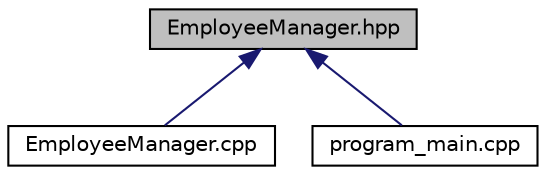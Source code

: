 digraph "EmployeeManager.hpp"
{
  edge [fontname="Helvetica",fontsize="10",labelfontname="Helvetica",labelfontsize="10"];
  node [fontname="Helvetica",fontsize="10",shape=record];
  Node1 [label="EmployeeManager.hpp",height=0.2,width=0.4,color="black", fillcolor="grey75", style="filled", fontcolor="black"];
  Node1 -> Node2 [dir="back",color="midnightblue",fontsize="10",style="solid"];
  Node2 [label="EmployeeManager.cpp",height=0.2,width=0.4,color="black", fillcolor="white", style="filled",URL="$EmployeeManager_8cpp.html"];
  Node1 -> Node3 [dir="back",color="midnightblue",fontsize="10",style="solid"];
  Node3 [label="program_main.cpp",height=0.2,width=0.4,color="black", fillcolor="white", style="filled",URL="$program__main_8cpp.html"];
}
